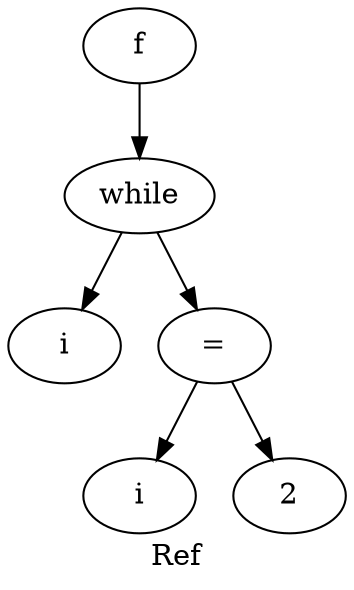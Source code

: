 digraph {
label="Ref";
x561a88a71d50 -> x561a88a71c00
x561a88a71c00 -> x561a88a71780
x561a88a71c00 -> x561a88a71b20
x561a88a71b20 -> x561a88a71960
x561a88a71b20 -> x561a88a71a40
x561a88a71d50 [label="f"];
x561a88a71c00 [label="while"];
x561a88a71780 [label="i"];
x561a88a71b20 [label="="];
x561a88a71960 [label="i"];
x561a88a71a40 [label="2"];
}
